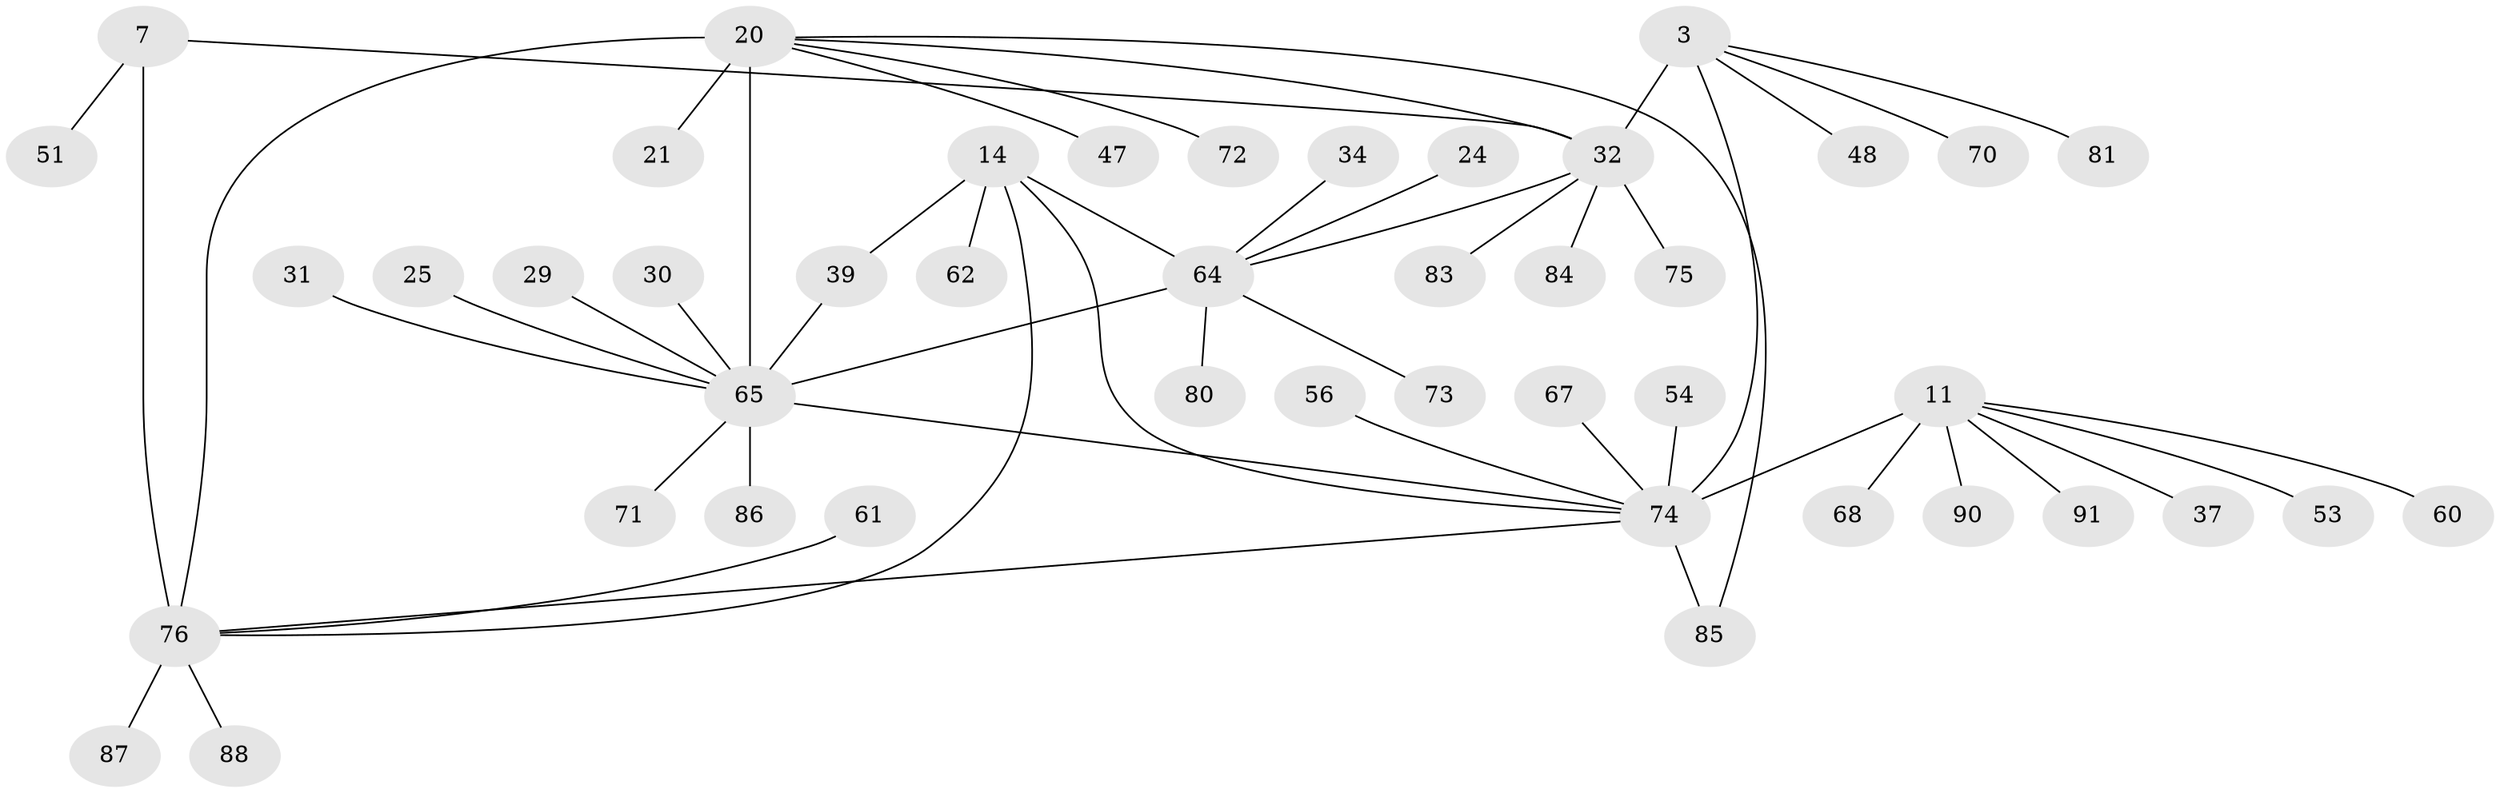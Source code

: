 // original degree distribution, {7: 0.03296703296703297, 5: 0.04395604395604396, 8: 0.04395604395604396, 3: 0.08791208791208792, 6: 0.054945054945054944, 9: 0.02197802197802198, 4: 0.01098901098901099, 1: 0.5384615384615384, 2: 0.16483516483516483}
// Generated by graph-tools (version 1.1) at 2025/55/03/09/25 04:55:11]
// undirected, 45 vertices, 52 edges
graph export_dot {
graph [start="1"]
  node [color=gray90,style=filled];
  3 [super="+2"];
  7 [super="+5"];
  11 [super="+10"];
  14 [super="+13"];
  20 [super="+19"];
  21;
  24;
  25;
  29;
  30;
  31;
  32 [super="+4+27+28"];
  34;
  37 [super="+23"];
  39 [super="+33"];
  47;
  48;
  51;
  53;
  54;
  56 [super="+45"];
  60;
  61;
  62;
  64 [super="+43+46+16"];
  65 [super="+18"];
  67 [super="+50"];
  68 [super="+57"];
  70;
  71;
  72;
  73;
  74 [super="+12+35+40"];
  75;
  76 [super="+41+8+58"];
  80;
  81 [super="+77"];
  83 [super="+59+63"];
  84;
  85 [super="+42"];
  86 [super="+66"];
  87 [super="+82"];
  88 [super="+49"];
  90;
  91 [super="+26+78+89"];
  3 -- 48;
  3 -- 70;
  3 -- 81;
  3 -- 74;
  3 -- 32 [weight=4];
  7 -- 51;
  7 -- 32;
  7 -- 76 [weight=4];
  11 -- 53;
  11 -- 60;
  11 -- 90;
  11 -- 91;
  11 -- 37;
  11 -- 68;
  11 -- 74 [weight=4];
  14 -- 62;
  14 -- 39;
  14 -- 74;
  14 -- 76;
  14 -- 64 [weight=4];
  20 -- 21;
  20 -- 72;
  20 -- 47;
  20 -- 85;
  20 -- 32;
  20 -- 76;
  20 -- 65 [weight=4];
  24 -- 64;
  25 -- 65;
  29 -- 65;
  30 -- 65;
  31 -- 65;
  32 -- 75;
  32 -- 83;
  32 -- 84;
  32 -- 64;
  34 -- 64;
  39 -- 65;
  54 -- 74;
  56 -- 74;
  61 -- 76;
  64 -- 65;
  64 -- 73;
  64 -- 80;
  65 -- 71;
  65 -- 74 [weight=2];
  65 -- 86;
  67 -- 74;
  74 -- 85;
  74 -- 76;
  76 -- 87;
  76 -- 88;
}
